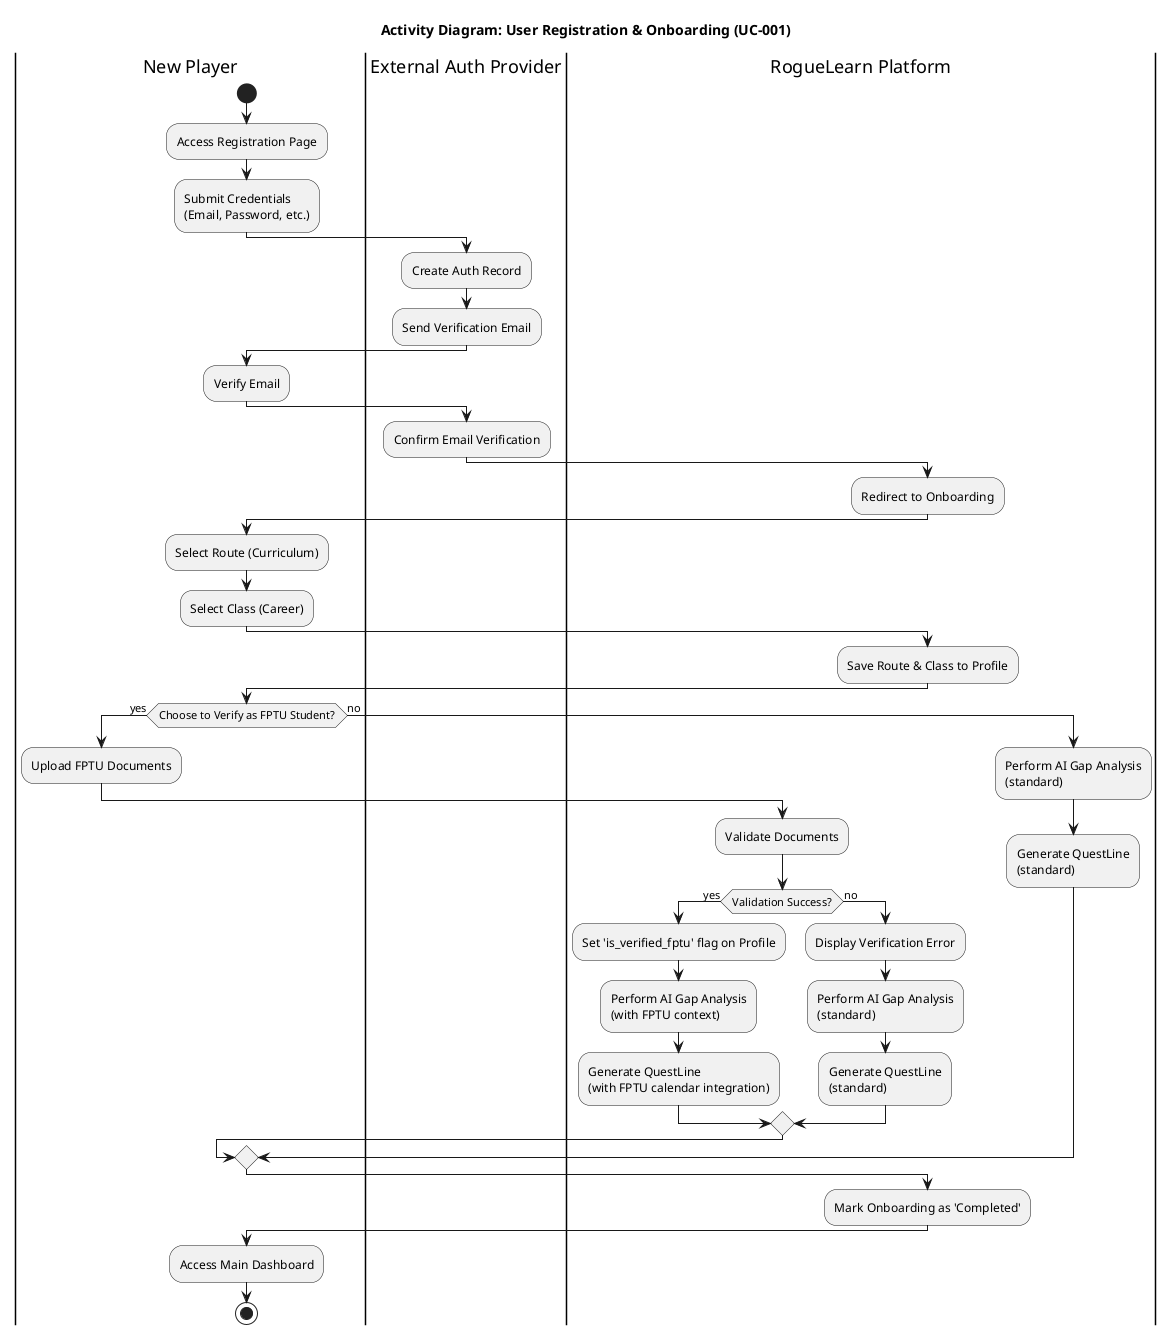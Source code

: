 ' File Path: /docs/srs/diagrams/activity/user-onboarding-activity-diagram.puml
@startuml
title "Activity Diagram: User Registration & Onboarding (UC-001)"

|New Player|
start
:Access Registration Page;
:Submit Credentials\n(Email, Password, etc.);

|External Auth Provider|
:Create Auth Record;
:Send Verification Email;

|New Player|
:Verify Email;

|External Auth Provider|
:Confirm Email Verification;

|RogueLearn Platform|
:Redirect to Onboarding;

|New Player|
:Select Route (Curriculum);
:Select Class (Career);

|RogueLearn Platform|
:Save Route & Class to Profile;

|New Player|
if (Choose to Verify as FPTU Student?) then (yes)
  :Upload FPTU Documents;
  |RogueLearn Platform|
  :Validate Documents;
  if (Validation Success?) then (yes)
    :Set 'is_verified_fptu' flag on Profile;
    :Perform AI Gap Analysis\n(with FPTU context);
    :Generate QuestLine\n(with FPTU calendar integration);
  else (no)
    :Display Verification Error;
    :Perform AI Gap Analysis\n(standard);
    :Generate QuestLine\n(standard);
  endif
else (no)
  |RogueLearn Platform|
  :Perform AI Gap Analysis\n(standard);
  :Generate QuestLine\n(standard);
endif

|RogueLearn Platform|
:Mark Onboarding as 'Completed';

|New Player|
:Access Main Dashboard;
stop

@enduml